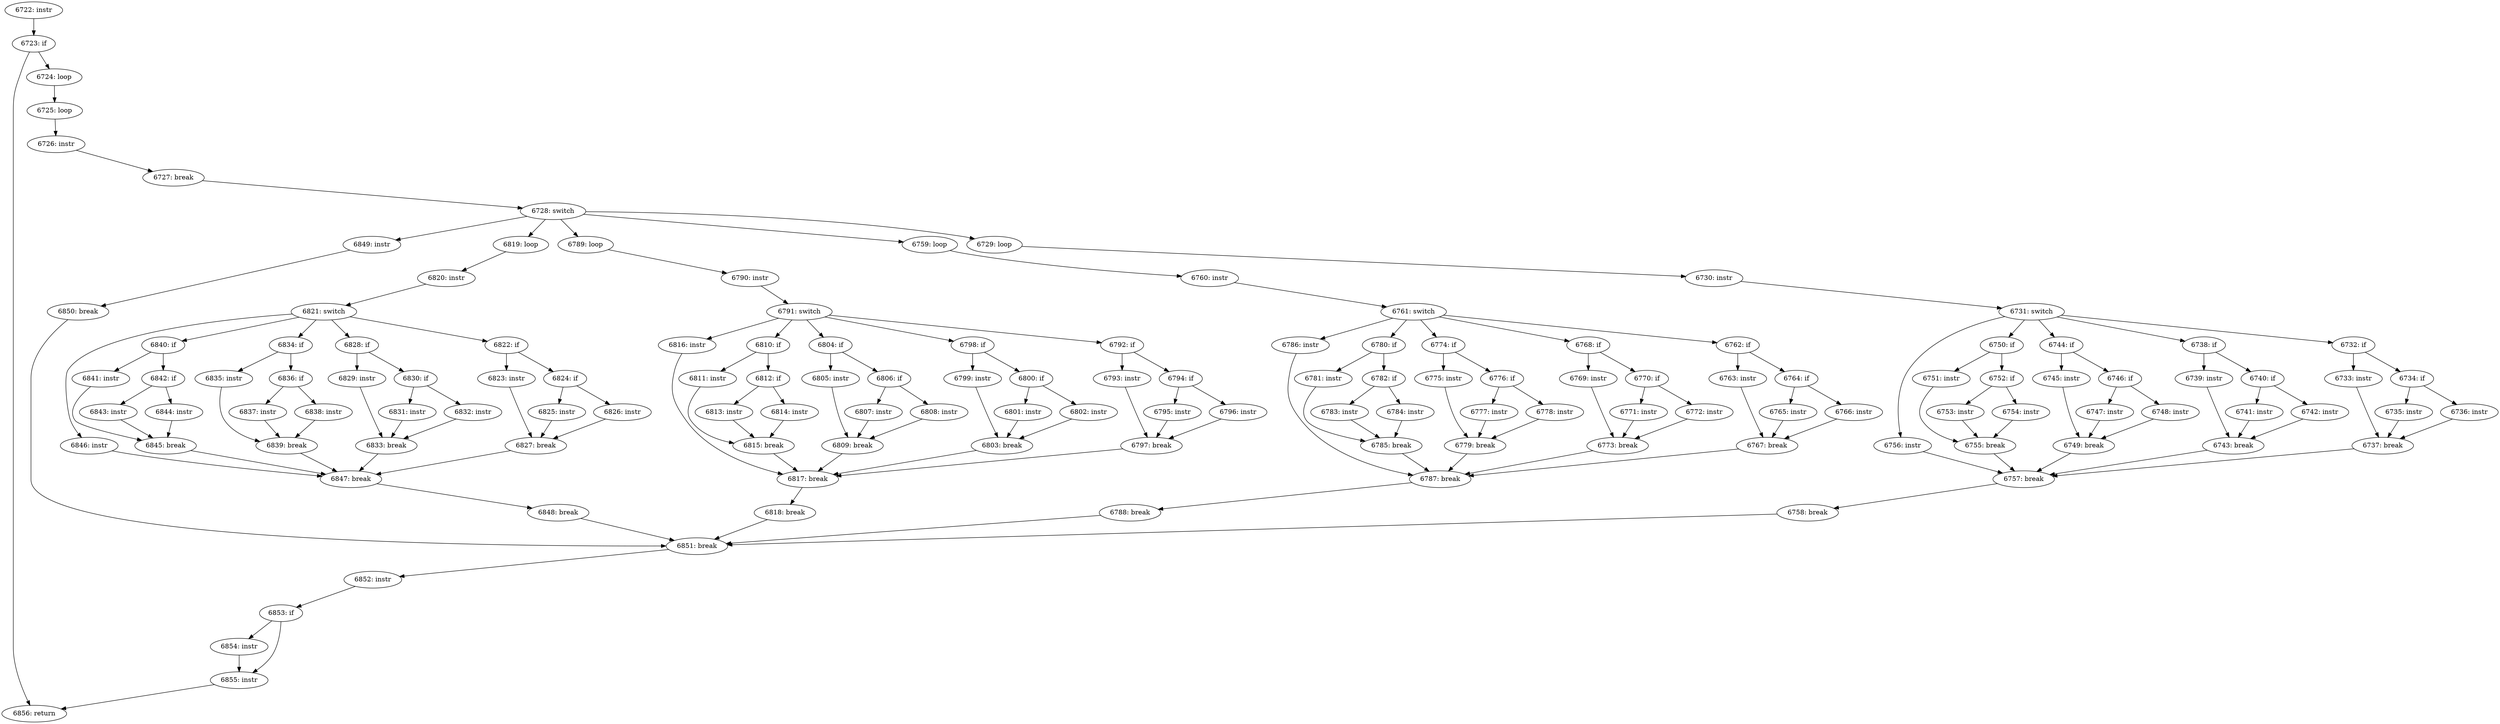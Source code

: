 digraph CFG_tcp_prune_ofo_queue {
6722 [label="6722: instr"]
	6722 -> 6723
6723 [label="6723: if"]
	6723 -> 6856
	6723 -> 6724
6724 [label="6724: loop"]
	6724 -> 6725
6725 [label="6725: loop"]
	6725 -> 6726
6726 [label="6726: instr"]
	6726 -> 6727
6727 [label="6727: break"]
	6727 -> 6728
6728 [label="6728: switch"]
	6728 -> 6849
	6728 -> 6819
	6728 -> 6789
	6728 -> 6759
	6728 -> 6729
6729 [label="6729: loop"]
	6729 -> 6730
6730 [label="6730: instr"]
	6730 -> 6731
6731 [label="6731: switch"]
	6731 -> 6756
	6731 -> 6750
	6731 -> 6744
	6731 -> 6738
	6731 -> 6732
6732 [label="6732: if"]
	6732 -> 6733
	6732 -> 6734
6733 [label="6733: instr"]
	6733 -> 6737
6734 [label="6734: if"]
	6734 -> 6735
	6734 -> 6736
6735 [label="6735: instr"]
	6735 -> 6737
6736 [label="6736: instr"]
	6736 -> 6737
6737 [label="6737: break"]
	6737 -> 6757
6738 [label="6738: if"]
	6738 -> 6739
	6738 -> 6740
6739 [label="6739: instr"]
	6739 -> 6743
6740 [label="6740: if"]
	6740 -> 6741
	6740 -> 6742
6741 [label="6741: instr"]
	6741 -> 6743
6742 [label="6742: instr"]
	6742 -> 6743
6743 [label="6743: break"]
	6743 -> 6757
6744 [label="6744: if"]
	6744 -> 6745
	6744 -> 6746
6745 [label="6745: instr"]
	6745 -> 6749
6746 [label="6746: if"]
	6746 -> 6747
	6746 -> 6748
6747 [label="6747: instr"]
	6747 -> 6749
6748 [label="6748: instr"]
	6748 -> 6749
6749 [label="6749: break"]
	6749 -> 6757
6750 [label="6750: if"]
	6750 -> 6751
	6750 -> 6752
6751 [label="6751: instr"]
	6751 -> 6755
6752 [label="6752: if"]
	6752 -> 6753
	6752 -> 6754
6753 [label="6753: instr"]
	6753 -> 6755
6754 [label="6754: instr"]
	6754 -> 6755
6755 [label="6755: break"]
	6755 -> 6757
6756 [label="6756: instr"]
	6756 -> 6757
6757 [label="6757: break"]
	6757 -> 6758
6758 [label="6758: break"]
	6758 -> 6851
6759 [label="6759: loop"]
	6759 -> 6760
6760 [label="6760: instr"]
	6760 -> 6761
6761 [label="6761: switch"]
	6761 -> 6786
	6761 -> 6780
	6761 -> 6774
	6761 -> 6768
	6761 -> 6762
6762 [label="6762: if"]
	6762 -> 6763
	6762 -> 6764
6763 [label="6763: instr"]
	6763 -> 6767
6764 [label="6764: if"]
	6764 -> 6765
	6764 -> 6766
6765 [label="6765: instr"]
	6765 -> 6767
6766 [label="6766: instr"]
	6766 -> 6767
6767 [label="6767: break"]
	6767 -> 6787
6768 [label="6768: if"]
	6768 -> 6769
	6768 -> 6770
6769 [label="6769: instr"]
	6769 -> 6773
6770 [label="6770: if"]
	6770 -> 6771
	6770 -> 6772
6771 [label="6771: instr"]
	6771 -> 6773
6772 [label="6772: instr"]
	6772 -> 6773
6773 [label="6773: break"]
	6773 -> 6787
6774 [label="6774: if"]
	6774 -> 6775
	6774 -> 6776
6775 [label="6775: instr"]
	6775 -> 6779
6776 [label="6776: if"]
	6776 -> 6777
	6776 -> 6778
6777 [label="6777: instr"]
	6777 -> 6779
6778 [label="6778: instr"]
	6778 -> 6779
6779 [label="6779: break"]
	6779 -> 6787
6780 [label="6780: if"]
	6780 -> 6781
	6780 -> 6782
6781 [label="6781: instr"]
	6781 -> 6785
6782 [label="6782: if"]
	6782 -> 6783
	6782 -> 6784
6783 [label="6783: instr"]
	6783 -> 6785
6784 [label="6784: instr"]
	6784 -> 6785
6785 [label="6785: break"]
	6785 -> 6787
6786 [label="6786: instr"]
	6786 -> 6787
6787 [label="6787: break"]
	6787 -> 6788
6788 [label="6788: break"]
	6788 -> 6851
6789 [label="6789: loop"]
	6789 -> 6790
6790 [label="6790: instr"]
	6790 -> 6791
6791 [label="6791: switch"]
	6791 -> 6816
	6791 -> 6810
	6791 -> 6804
	6791 -> 6798
	6791 -> 6792
6792 [label="6792: if"]
	6792 -> 6793
	6792 -> 6794
6793 [label="6793: instr"]
	6793 -> 6797
6794 [label="6794: if"]
	6794 -> 6795
	6794 -> 6796
6795 [label="6795: instr"]
	6795 -> 6797
6796 [label="6796: instr"]
	6796 -> 6797
6797 [label="6797: break"]
	6797 -> 6817
6798 [label="6798: if"]
	6798 -> 6799
	6798 -> 6800
6799 [label="6799: instr"]
	6799 -> 6803
6800 [label="6800: if"]
	6800 -> 6801
	6800 -> 6802
6801 [label="6801: instr"]
	6801 -> 6803
6802 [label="6802: instr"]
	6802 -> 6803
6803 [label="6803: break"]
	6803 -> 6817
6804 [label="6804: if"]
	6804 -> 6805
	6804 -> 6806
6805 [label="6805: instr"]
	6805 -> 6809
6806 [label="6806: if"]
	6806 -> 6807
	6806 -> 6808
6807 [label="6807: instr"]
	6807 -> 6809
6808 [label="6808: instr"]
	6808 -> 6809
6809 [label="6809: break"]
	6809 -> 6817
6810 [label="6810: if"]
	6810 -> 6811
	6810 -> 6812
6811 [label="6811: instr"]
	6811 -> 6815
6812 [label="6812: if"]
	6812 -> 6813
	6812 -> 6814
6813 [label="6813: instr"]
	6813 -> 6815
6814 [label="6814: instr"]
	6814 -> 6815
6815 [label="6815: break"]
	6815 -> 6817
6816 [label="6816: instr"]
	6816 -> 6817
6817 [label="6817: break"]
	6817 -> 6818
6818 [label="6818: break"]
	6818 -> 6851
6819 [label="6819: loop"]
	6819 -> 6820
6820 [label="6820: instr"]
	6820 -> 6821
6821 [label="6821: switch"]
	6821 -> 6846
	6821 -> 6840
	6821 -> 6834
	6821 -> 6828
	6821 -> 6822
6822 [label="6822: if"]
	6822 -> 6823
	6822 -> 6824
6823 [label="6823: instr"]
	6823 -> 6827
6824 [label="6824: if"]
	6824 -> 6825
	6824 -> 6826
6825 [label="6825: instr"]
	6825 -> 6827
6826 [label="6826: instr"]
	6826 -> 6827
6827 [label="6827: break"]
	6827 -> 6847
6828 [label="6828: if"]
	6828 -> 6829
	6828 -> 6830
6829 [label="6829: instr"]
	6829 -> 6833
6830 [label="6830: if"]
	6830 -> 6831
	6830 -> 6832
6831 [label="6831: instr"]
	6831 -> 6833
6832 [label="6832: instr"]
	6832 -> 6833
6833 [label="6833: break"]
	6833 -> 6847
6834 [label="6834: if"]
	6834 -> 6835
	6834 -> 6836
6835 [label="6835: instr"]
	6835 -> 6839
6836 [label="6836: if"]
	6836 -> 6837
	6836 -> 6838
6837 [label="6837: instr"]
	6837 -> 6839
6838 [label="6838: instr"]
	6838 -> 6839
6839 [label="6839: break"]
	6839 -> 6847
6840 [label="6840: if"]
	6840 -> 6841
	6840 -> 6842
6841 [label="6841: instr"]
	6841 -> 6845
6842 [label="6842: if"]
	6842 -> 6843
	6842 -> 6844
6843 [label="6843: instr"]
	6843 -> 6845
6844 [label="6844: instr"]
	6844 -> 6845
6845 [label="6845: break"]
	6845 -> 6847
6846 [label="6846: instr"]
	6846 -> 6847
6847 [label="6847: break"]
	6847 -> 6848
6848 [label="6848: break"]
	6848 -> 6851
6849 [label="6849: instr"]
	6849 -> 6850
6850 [label="6850: break"]
	6850 -> 6851
6851 [label="6851: break"]
	6851 -> 6852
6852 [label="6852: instr"]
	6852 -> 6853
6853 [label="6853: if"]
	6853 -> 6854
	6853 -> 6855
6854 [label="6854: instr"]
	6854 -> 6855
6855 [label="6855: instr"]
	6855 -> 6856
6856 [label="6856: return"]
	
}
